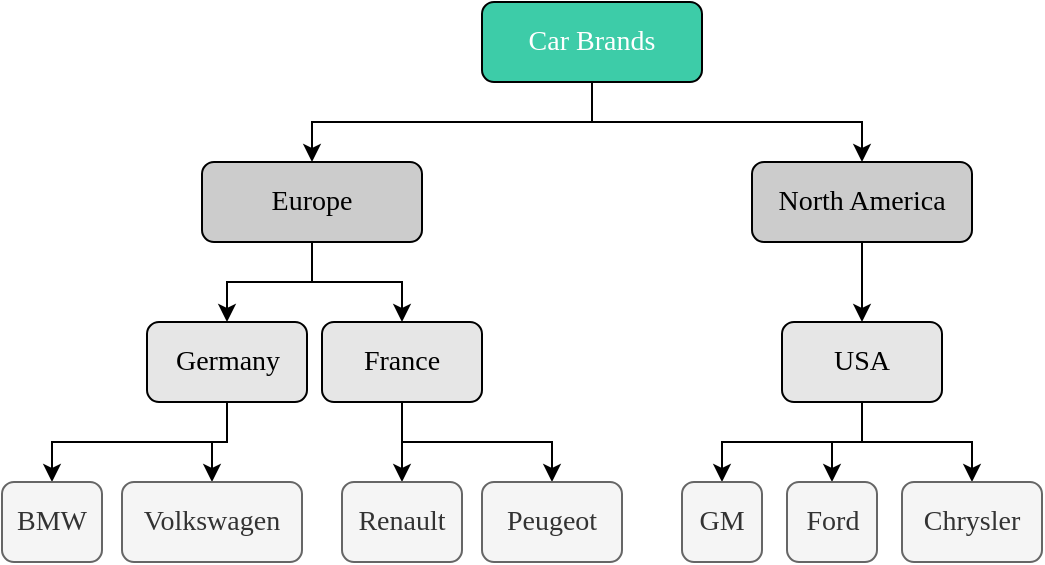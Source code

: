 <mxfile version="19.0.3" type="device"><diagram id="R6gZRPhrKNKfsel5mfTR" name="Page-1"><mxGraphModel dx="1888" dy="1749" grid="1" gridSize="10" guides="1" tooltips="1" connect="1" arrows="1" fold="0" page="1" pageScale="1" pageWidth="850" pageHeight="1100" math="0" shadow="0" extFonts="GT Walsheim^https://docs.kontent.ai/fonts/GT-Walsheim-Regular.woff"><root><mxCell id="0"/><mxCell id="1" parent="0"/><mxCell id="rXsVnSiKJzlpvz-L8_17-19" style="edgeStyle=orthogonalEdgeStyle;rounded=0;orthogonalLoop=1;jettySize=auto;html=1;exitX=0.5;exitY=1;exitDx=0;exitDy=0;entryX=0.5;entryY=0;entryDx=0;entryDy=0;fontFamily=Work Sans;fontSize=14;fontColor=#FFFFFF;" parent="1" source="rXsVnSiKJzlpvz-L8_17-1" target="rXsVnSiKJzlpvz-L8_17-8" edge="1"><mxGeometry relative="1" as="geometry"/></mxCell><mxCell id="rXsVnSiKJzlpvz-L8_17-20" style="edgeStyle=orthogonalEdgeStyle;rounded=0;orthogonalLoop=1;jettySize=auto;html=1;exitX=0.5;exitY=1;exitDx=0;exitDy=0;entryX=0.5;entryY=0;entryDx=0;entryDy=0;fontFamily=Work Sans;fontSize=14;fontColor=#FFFFFF;" parent="1" source="rXsVnSiKJzlpvz-L8_17-1" target="rXsVnSiKJzlpvz-L8_17-7" edge="1"><mxGeometry relative="1" as="geometry"/></mxCell><mxCell id="rXsVnSiKJzlpvz-L8_17-1" value="Europe" style="rounded=1;whiteSpace=wrap;html=1;fillColor=#CCCCCC;strokeColor=default;fontFamily=Work Sans;fontColor=#000000;fontSize=14;" parent="1" vertex="1"><mxGeometry x="-680" y="-950" width="110" height="40" as="geometry"/></mxCell><mxCell id="rXsVnSiKJzlpvz-L8_17-23" style="edgeStyle=orthogonalEdgeStyle;rounded=0;orthogonalLoop=1;jettySize=auto;html=1;exitX=0.5;exitY=1;exitDx=0;exitDy=0;entryX=0.5;entryY=0;entryDx=0;entryDy=0;fontFamily=Work Sans;fontSize=14;fontColor=#FFFFFF;" parent="1" source="rXsVnSiKJzlpvz-L8_17-4" target="rXsVnSiKJzlpvz-L8_17-22" edge="1"><mxGeometry relative="1" as="geometry"/></mxCell><mxCell id="rXsVnSiKJzlpvz-L8_17-4" value="North America" style="rounded=1;whiteSpace=wrap;html=1;fillColor=#CCCCCC;strokeColor=default;fontFamily=Work Sans;fontColor=#000000;fontSize=14;" parent="1" vertex="1"><mxGeometry x="-405" y="-950" width="110" height="40" as="geometry"/></mxCell><mxCell id="kjlaj-ld40_YlEoNOOsk-1" style="edgeStyle=orthogonalEdgeStyle;rounded=0;orthogonalLoop=1;jettySize=auto;html=1;exitX=0.5;exitY=1;exitDx=0;exitDy=0;entryX=0.5;entryY=0;entryDx=0;entryDy=0;fontFamily=Work Sans;" parent="1" source="rXsVnSiKJzlpvz-L8_17-7" target="rXsVnSiKJzlpvz-L8_17-26" edge="1"><mxGeometry relative="1" as="geometry"/></mxCell><mxCell id="kjlaj-ld40_YlEoNOOsk-2" style="edgeStyle=orthogonalEdgeStyle;rounded=0;orthogonalLoop=1;jettySize=auto;html=1;exitX=0.5;exitY=1;exitDx=0;exitDy=0;entryX=0.5;entryY=0;entryDx=0;entryDy=0;fontFamily=Work Sans;" parent="1" source="rXsVnSiKJzlpvz-L8_17-7" target="rXsVnSiKJzlpvz-L8_17-29" edge="1"><mxGeometry relative="1" as="geometry"/></mxCell><mxCell id="rXsVnSiKJzlpvz-L8_17-7" value="Germany" style="rounded=1;whiteSpace=wrap;html=1;fillColor=#E6E6E6;fontStyle=0;fontFamily=Work Sans;fontSize=14;strokeWidth=1;strokeColor=#000000;" parent="1" vertex="1"><mxGeometry x="-707.5" y="-870" width="80" height="40" as="geometry"/></mxCell><mxCell id="rXsVnSiKJzlpvz-L8_17-34" style="edgeStyle=orthogonalEdgeStyle;rounded=0;orthogonalLoop=1;jettySize=auto;html=1;exitX=0.5;exitY=1;exitDx=0;exitDy=0;entryX=0.5;entryY=0;entryDx=0;entryDy=0;fontFamily=Work Sans;fontSize=14;fontColor=#FFFFFF;" parent="1" source="rXsVnSiKJzlpvz-L8_17-8" target="rXsVnSiKJzlpvz-L8_17-32" edge="1"><mxGeometry relative="1" as="geometry"/></mxCell><mxCell id="rXsVnSiKJzlpvz-L8_17-35" style="edgeStyle=orthogonalEdgeStyle;rounded=0;orthogonalLoop=1;jettySize=auto;html=1;exitX=0.5;exitY=1;exitDx=0;exitDy=0;entryX=0.5;entryY=0;entryDx=0;entryDy=0;fontFamily=Work Sans;fontSize=14;fontColor=#FFFFFF;" parent="1" source="rXsVnSiKJzlpvz-L8_17-8" target="rXsVnSiKJzlpvz-L8_17-33" edge="1"><mxGeometry relative="1" as="geometry"/></mxCell><mxCell id="rXsVnSiKJzlpvz-L8_17-8" value="France" style="rounded=1;whiteSpace=wrap;html=1;fillColor=#E6E6E6;fontStyle=0;fontFamily=Work Sans;fontSize=14;strokeWidth=1;strokeColor=#000000;" parent="1" vertex="1"><mxGeometry x="-620" y="-870" width="80" height="40" as="geometry"/></mxCell><mxCell id="rXsVnSiKJzlpvz-L8_17-45" style="edgeStyle=orthogonalEdgeStyle;rounded=0;orthogonalLoop=1;jettySize=auto;html=1;exitX=0.5;exitY=1;exitDx=0;exitDy=0;entryX=0.5;entryY=0;entryDx=0;entryDy=0;fontFamily=Work Sans;fontSize=14;fontColor=#FFFFFF;" parent="1" source="rXsVnSiKJzlpvz-L8_17-22" target="rXsVnSiKJzlpvz-L8_17-38" edge="1"><mxGeometry relative="1" as="geometry"/></mxCell><mxCell id="rXsVnSiKJzlpvz-L8_17-46" style="edgeStyle=orthogonalEdgeStyle;rounded=0;orthogonalLoop=1;jettySize=auto;html=1;exitX=0.5;exitY=1;exitDx=0;exitDy=0;entryX=0.5;entryY=0;entryDx=0;entryDy=0;fontFamily=Work Sans;fontSize=14;fontColor=#FFFFFF;" parent="1" source="rXsVnSiKJzlpvz-L8_17-22" target="rXsVnSiKJzlpvz-L8_17-39" edge="1"><mxGeometry relative="1" as="geometry"/></mxCell><mxCell id="rXsVnSiKJzlpvz-L8_17-47" style="edgeStyle=orthogonalEdgeStyle;rounded=0;orthogonalLoop=1;jettySize=auto;html=1;exitX=0.5;exitY=1;exitDx=0;exitDy=0;entryX=0.5;entryY=0;entryDx=0;entryDy=0;fontFamily=Work Sans;fontSize=14;fontColor=#FFFFFF;" parent="1" source="rXsVnSiKJzlpvz-L8_17-22" target="rXsVnSiKJzlpvz-L8_17-40" edge="1"><mxGeometry relative="1" as="geometry"/></mxCell><mxCell id="rXsVnSiKJzlpvz-L8_17-22" value="USA" style="rounded=1;whiteSpace=wrap;html=1;fillColor=#E6E6E6;fontStyle=0;fontFamily=Work Sans;fontSize=14;strokeWidth=1;strokeColor=#000000;" parent="1" vertex="1"><mxGeometry x="-390" y="-870" width="80" height="40" as="geometry"/></mxCell><mxCell id="rXsVnSiKJzlpvz-L8_17-26" value="BMW" style="rounded=1;whiteSpace=wrap;html=1;fillColor=#f5f5f5;strokeColor=#666666;fontStyle=0;fontFamily=Work Sans;fontSize=14;strokeWidth=1;fontColor=#333333;" parent="1" vertex="1"><mxGeometry x="-780" y="-790" width="50" height="40" as="geometry"/></mxCell><mxCell id="rXsVnSiKJzlpvz-L8_17-29" value="Volkswagen" style="rounded=1;whiteSpace=wrap;html=1;fillColor=#f5f5f5;strokeColor=#666666;fontStyle=0;fontFamily=Work Sans;fontSize=14;strokeWidth=1;fontColor=#333333;" parent="1" vertex="1"><mxGeometry x="-720" y="-790" width="90" height="40" as="geometry"/></mxCell><mxCell id="rXsVnSiKJzlpvz-L8_17-32" value="Renault" style="rounded=1;whiteSpace=wrap;html=1;fillColor=#f5f5f5;strokeColor=#666666;fontStyle=0;fontFamily=Work Sans;fontSize=14;strokeWidth=1;fontColor=#333333;" parent="1" vertex="1"><mxGeometry x="-610" y="-790" width="60" height="40" as="geometry"/></mxCell><mxCell id="rXsVnSiKJzlpvz-L8_17-33" value="Peugeot" style="rounded=1;whiteSpace=wrap;html=1;fillColor=#f5f5f5;strokeColor=#666666;fontStyle=0;fontFamily=Work Sans;fontSize=14;strokeWidth=1;fontColor=#333333;" parent="1" vertex="1"><mxGeometry x="-540" y="-790" width="70" height="40" as="geometry"/></mxCell><mxCell id="rXsVnSiKJzlpvz-L8_17-38" value="GM" style="rounded=1;whiteSpace=wrap;html=1;fillColor=#f5f5f5;strokeColor=#666666;fontStyle=0;fontFamily=Work Sans;fontSize=14;strokeWidth=1;fontColor=#333333;" parent="1" vertex="1"><mxGeometry x="-440" y="-790" width="40" height="40" as="geometry"/></mxCell><mxCell id="rXsVnSiKJzlpvz-L8_17-39" value="Ford" style="rounded=1;whiteSpace=wrap;html=1;fillColor=#f5f5f5;strokeColor=#666666;fontStyle=0;fontFamily=Work Sans;fontSize=14;strokeWidth=1;fontColor=#333333;" parent="1" vertex="1"><mxGeometry x="-387.5" y="-790" width="45" height="40" as="geometry"/></mxCell><mxCell id="rXsVnSiKJzlpvz-L8_17-40" value="Chrysler" style="rounded=1;whiteSpace=wrap;html=1;fillColor=#f5f5f5;strokeColor=#666666;fontStyle=0;fontFamily=Work Sans;fontSize=14;strokeWidth=1;fontColor=#333333;" parent="1" vertex="1"><mxGeometry x="-330" y="-790" width="70" height="40" as="geometry"/></mxCell><mxCell id="kjlaj-ld40_YlEoNOOsk-4" style="edgeStyle=orthogonalEdgeStyle;rounded=0;orthogonalLoop=1;jettySize=auto;html=1;exitX=0.5;exitY=1;exitDx=0;exitDy=0;entryX=0.5;entryY=0;entryDx=0;entryDy=0;fontFamily=Work Sans;" parent="1" source="kjlaj-ld40_YlEoNOOsk-3" target="rXsVnSiKJzlpvz-L8_17-1" edge="1"><mxGeometry relative="1" as="geometry"/></mxCell><mxCell id="kjlaj-ld40_YlEoNOOsk-5" style="edgeStyle=orthogonalEdgeStyle;rounded=0;orthogonalLoop=1;jettySize=auto;html=1;exitX=0.5;exitY=1;exitDx=0;exitDy=0;entryX=0.5;entryY=0;entryDx=0;entryDy=0;fontFamily=Work Sans;" parent="1" source="kjlaj-ld40_YlEoNOOsk-3" target="rXsVnSiKJzlpvz-L8_17-4" edge="1"><mxGeometry relative="1" as="geometry"/></mxCell><mxCell id="kjlaj-ld40_YlEoNOOsk-3" value="Car Brands" style="rounded=1;whiteSpace=wrap;html=1;fillColor=#3DCCA8;strokeColor=#000000;fontFamily=Work Sans;fontSize=14;fontColor=#FFFFFF;" parent="1" vertex="1"><mxGeometry x="-540" y="-1030" width="110" height="40" as="geometry"/></mxCell></root></mxGraphModel></diagram></mxfile>